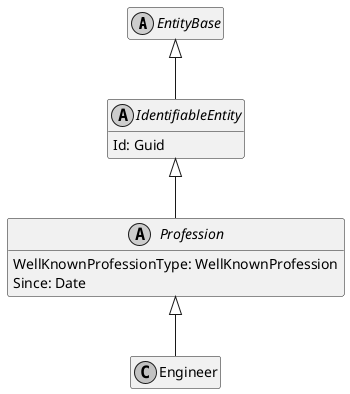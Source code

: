 ﻿@startuml
skinparam monochrome true
hide empty members

abstract class EntityBase {
}

EntityBase <|-- IdentifiableEntity

abstract class IdentifiableEntity {
    Id: Guid
}

IdentifiableEntity <|-- Profession

abstract class Profession {
    WellKnownProfessionType: WellKnownProfession
    Since: Date
}

Profession <|-- Engineer

class Engineer {
}

@enduml
